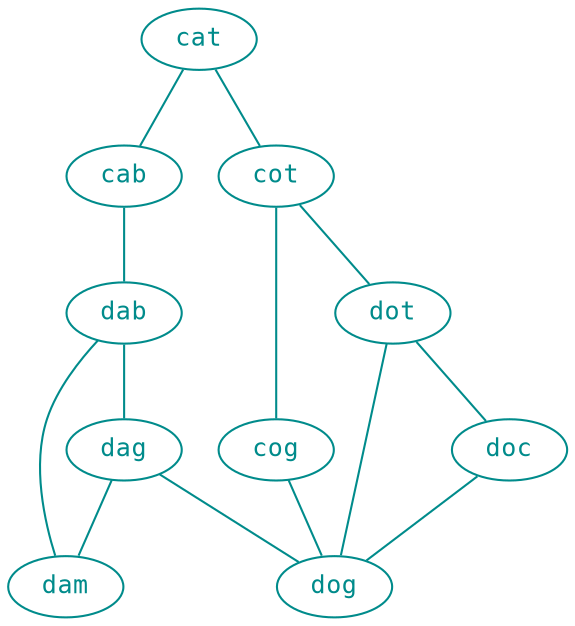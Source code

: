 strict graph ip_map {
    node [colorscheme="SVG",width=0.5,height=0.2,shape = ellipse,fontcolor="darkcyan",fontsize=12,fontname="Courier",color="darkcyan"];
    edge [colorscheme="SVG",color="darkcyan",fontcolor="darkcyan",fontsize=10,fontname="Courier"];
    cat -- { cab };
    cat -- { cot };
    cab -- { dab };
    cot -- { cog };
    cot -- { dot };
    dab -- { dag };
    dab -- { dam };
    cog -- { dog };
    dot -- { doc };
    dot -- { dog };
    dag -- { dam };
    dag -- { dog };
    doc -- { dog };
}
